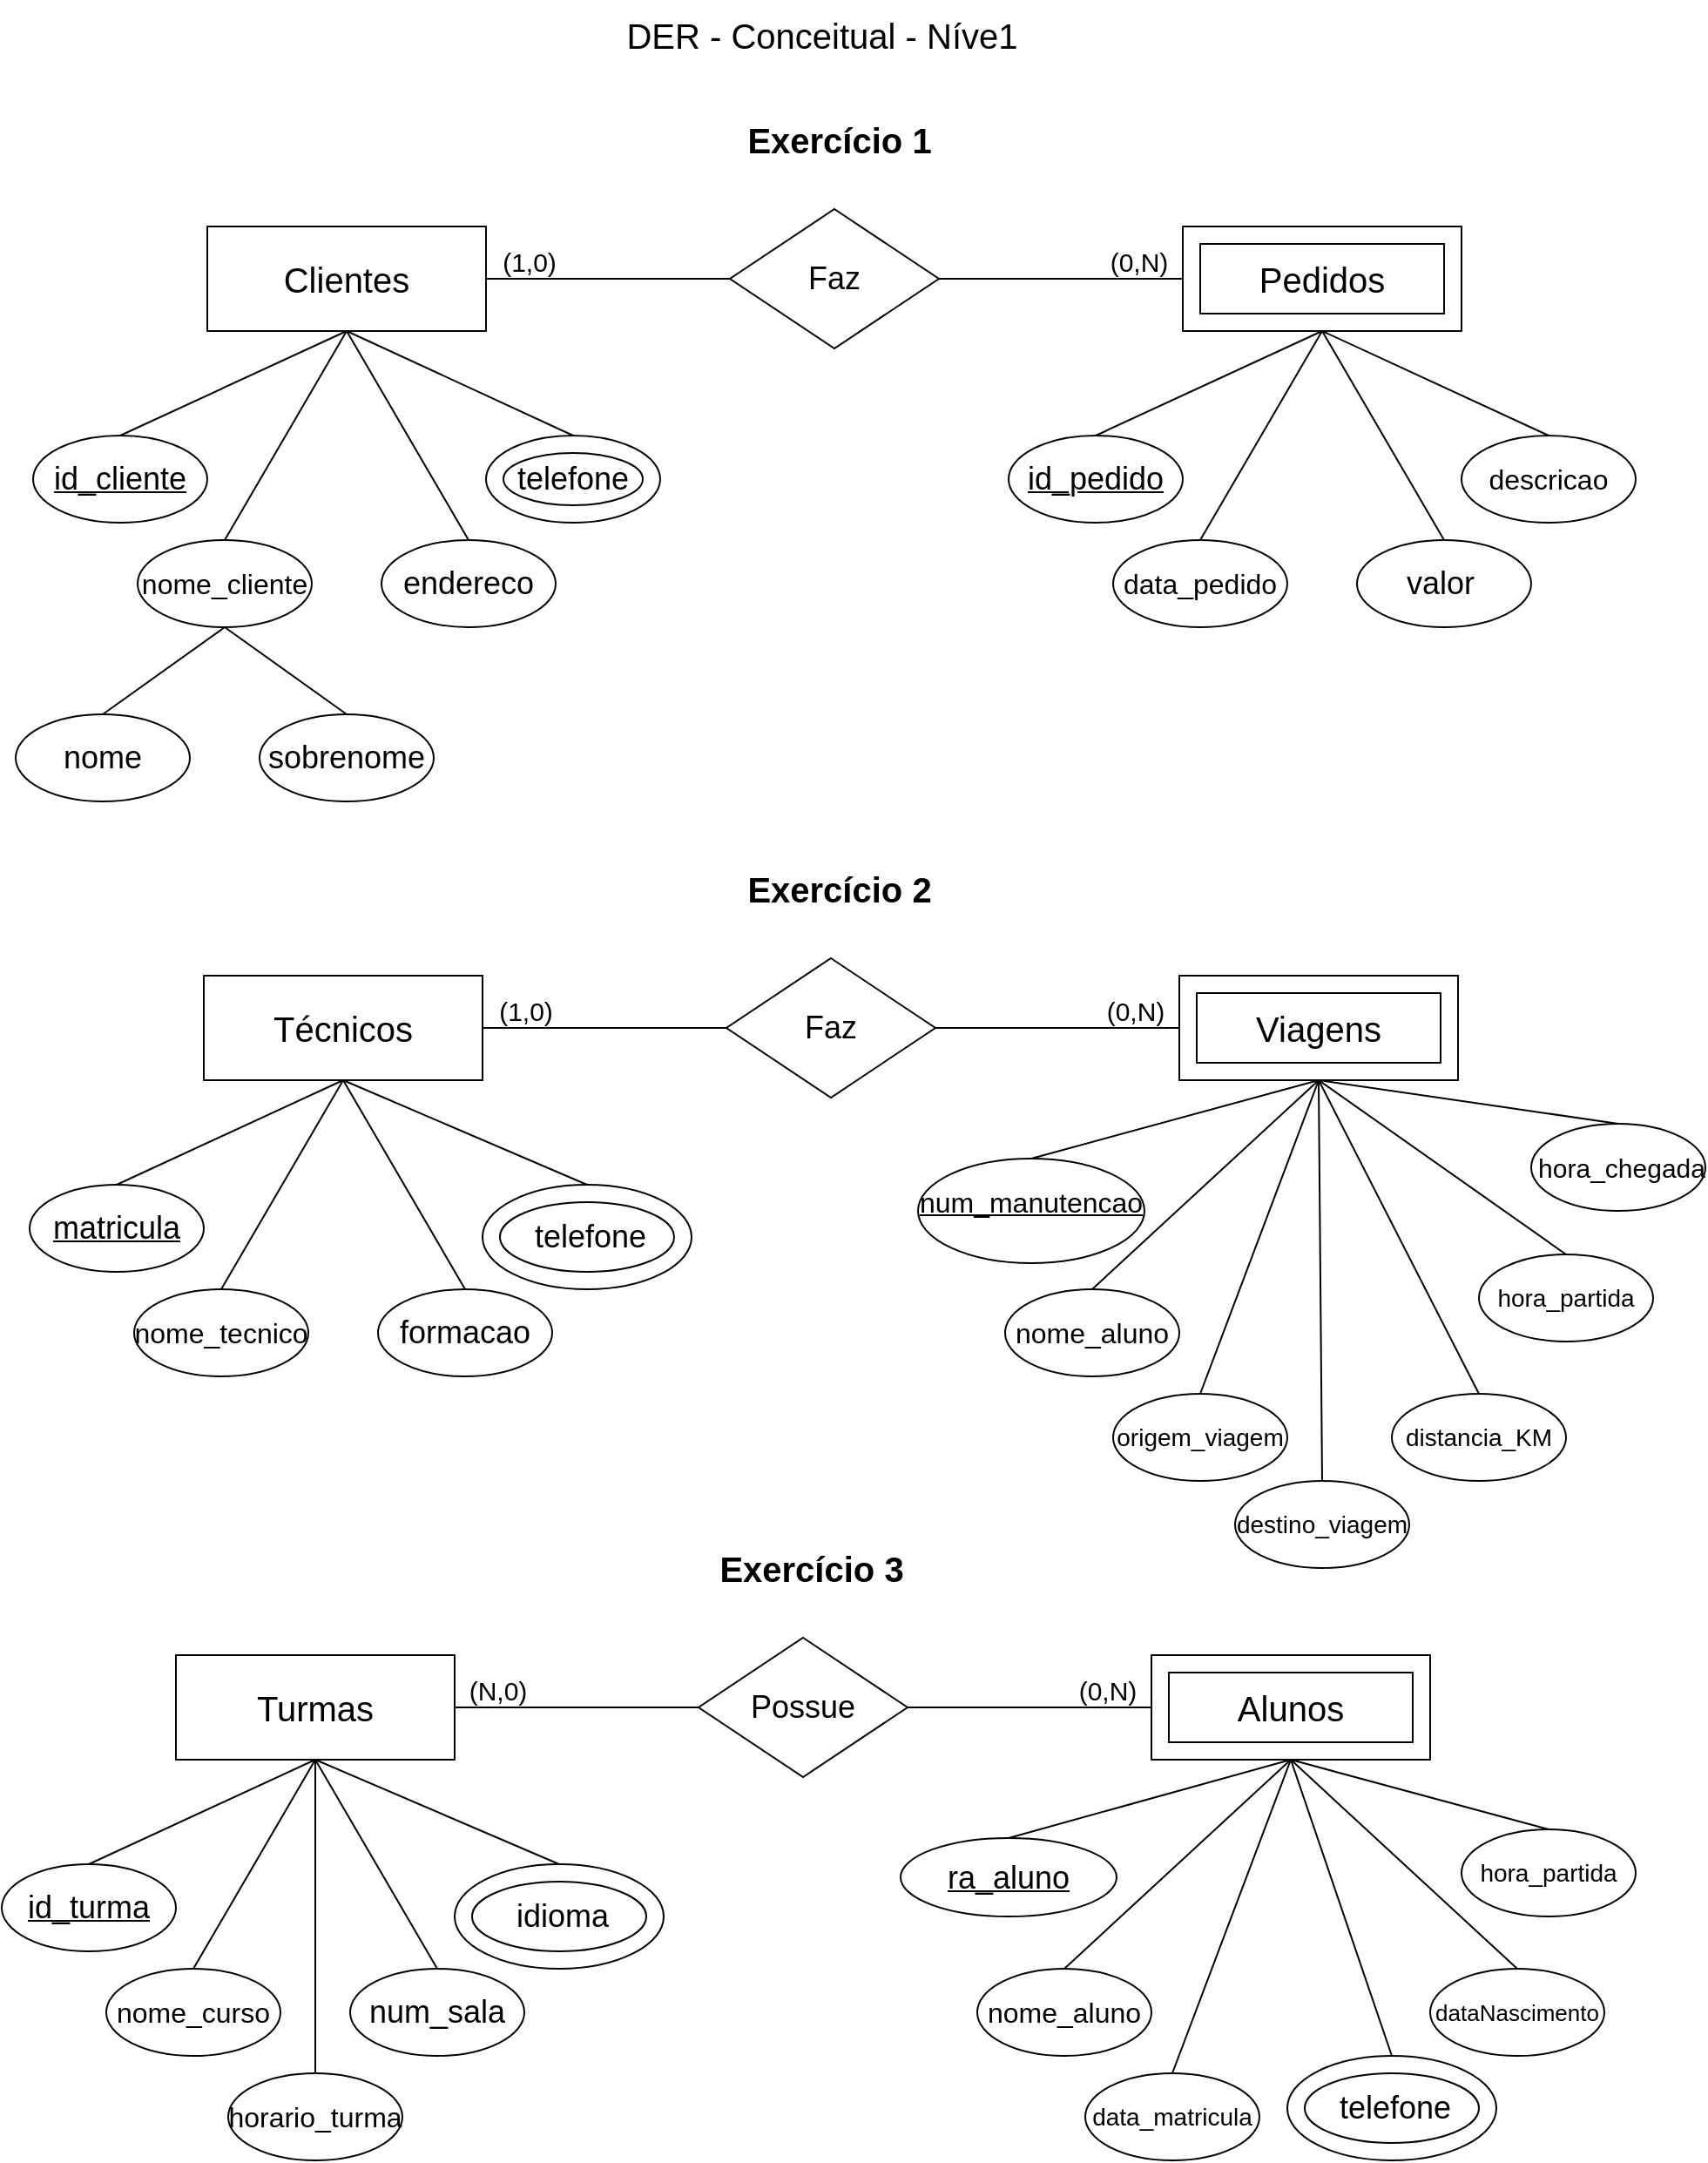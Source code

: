 <mxfile version="20.2.2" type="device"><diagram id="bJkHTPtkr-JkCZ5pc_Tn" name="Página-1"><mxGraphModel dx="3685" dy="1134" grid="1" gridSize="10" guides="1" tooltips="1" connect="1" arrows="1" fold="1" page="1" pageScale="1" pageWidth="827" pageHeight="1169" math="0" shadow="0"><root><mxCell id="0"/><mxCell id="1" parent="0"/><mxCell id="mFozkr12XjgkeFYu59Wm-9" style="edgeStyle=orthogonalEdgeStyle;rounded=0;orthogonalLoop=1;jettySize=auto;html=1;exitX=0;exitY=0.5;exitDx=0;exitDy=0;entryX=1;entryY=0.5;entryDx=0;entryDy=0;fontSize=18;endArrow=none;endFill=0;" parent="1" source="mFozkr12XjgkeFYu59Wm-1" target="mFozkr12XjgkeFYu59Wm-6" edge="1"><mxGeometry relative="1" as="geometry"/></mxCell><mxCell id="mFozkr12XjgkeFYu59Wm-39" style="edgeStyle=none;rounded=0;orthogonalLoop=1;jettySize=auto;html=1;exitX=0.5;exitY=1;exitDx=0;exitDy=0;entryX=0.5;entryY=0;entryDx=0;entryDy=0;fontSize=15;endArrow=none;endFill=0;" parent="1" source="mFozkr12XjgkeFYu59Wm-1" target="mFozkr12XjgkeFYu59Wm-27" edge="1"><mxGeometry relative="1" as="geometry"/></mxCell><mxCell id="mFozkr12XjgkeFYu59Wm-40" style="edgeStyle=none;rounded=0;orthogonalLoop=1;jettySize=auto;html=1;exitX=0.5;exitY=1;exitDx=0;exitDy=0;entryX=0.5;entryY=0;entryDx=0;entryDy=0;fontSize=15;endArrow=none;endFill=0;" parent="1" source="mFozkr12XjgkeFYu59Wm-1" target="mFozkr12XjgkeFYu59Wm-29" edge="1"><mxGeometry relative="1" as="geometry"/></mxCell><mxCell id="mFozkr12XjgkeFYu59Wm-41" style="edgeStyle=none;rounded=0;orthogonalLoop=1;jettySize=auto;html=1;exitX=0.5;exitY=1;exitDx=0;exitDy=0;entryX=0.5;entryY=0;entryDx=0;entryDy=0;fontSize=15;endArrow=none;endFill=0;" parent="1" source="mFozkr12XjgkeFYu59Wm-1" target="mFozkr12XjgkeFYu59Wm-30" edge="1"><mxGeometry relative="1" as="geometry"/></mxCell><mxCell id="mFozkr12XjgkeFYu59Wm-42" style="edgeStyle=none;rounded=0;orthogonalLoop=1;jettySize=auto;html=1;exitX=0.5;exitY=1;exitDx=0;exitDy=0;entryX=0.5;entryY=0;entryDx=0;entryDy=0;fontSize=15;endArrow=none;endFill=0;" parent="1" source="mFozkr12XjgkeFYu59Wm-1" target="mFozkr12XjgkeFYu59Wm-28" edge="1"><mxGeometry relative="1" as="geometry"/></mxCell><mxCell id="mFozkr12XjgkeFYu59Wm-1" value="" style="rounded=0;whiteSpace=wrap;html=1;" parent="1" vertex="1"><mxGeometry x="-828" y="150" width="160" height="60" as="geometry"/></mxCell><mxCell id="mFozkr12XjgkeFYu59Wm-8" style="edgeStyle=orthogonalEdgeStyle;rounded=0;orthogonalLoop=1;jettySize=auto;html=1;exitX=1;exitY=0.5;exitDx=0;exitDy=0;fontSize=18;entryX=0;entryY=0.5;entryDx=0;entryDy=0;endArrow=none;endFill=0;" parent="1" source="mFozkr12XjgkeFYu59Wm-2" target="mFozkr12XjgkeFYu59Wm-6" edge="1"><mxGeometry relative="1" as="geometry"><mxPoint x="-1118" y="180" as="targetPoint"/></mxGeometry></mxCell><mxCell id="mFozkr12XjgkeFYu59Wm-16" style="rounded=0;orthogonalLoop=1;jettySize=auto;html=1;exitX=0.5;exitY=1;exitDx=0;exitDy=0;entryX=0.5;entryY=0;entryDx=0;entryDy=0;fontSize=18;endArrow=none;endFill=0;" parent="1" source="mFozkr12XjgkeFYu59Wm-2" target="mFozkr12XjgkeFYu59Wm-13" edge="1"><mxGeometry relative="1" as="geometry"/></mxCell><mxCell id="mFozkr12XjgkeFYu59Wm-17" style="rounded=0;orthogonalLoop=1;jettySize=auto;html=1;exitX=0.5;exitY=1;exitDx=0;exitDy=0;entryX=0.5;entryY=0;entryDx=0;entryDy=0;fontSize=18;endArrow=none;endFill=0;" parent="1" source="mFozkr12XjgkeFYu59Wm-2" target="mFozkr12XjgkeFYu59Wm-12" edge="1"><mxGeometry relative="1" as="geometry"/></mxCell><mxCell id="mFozkr12XjgkeFYu59Wm-18" style="rounded=0;orthogonalLoop=1;jettySize=auto;html=1;exitX=0.5;exitY=1;exitDx=0;exitDy=0;entryX=0.5;entryY=0;entryDx=0;entryDy=0;fontSize=18;endArrow=none;endFill=0;" parent="1" source="mFozkr12XjgkeFYu59Wm-2" target="mFozkr12XjgkeFYu59Wm-14" edge="1"><mxGeometry relative="1" as="geometry"/></mxCell><mxCell id="mFozkr12XjgkeFYu59Wm-19" style="rounded=0;orthogonalLoop=1;jettySize=auto;html=1;exitX=0.5;exitY=1;exitDx=0;exitDy=0;entryX=0.5;entryY=0;entryDx=0;entryDy=0;fontSize=18;endArrow=none;endFill=0;" parent="1" source="mFozkr12XjgkeFYu59Wm-2" target="mFozkr12XjgkeFYu59Wm-15" edge="1"><mxGeometry relative="1" as="geometry"/></mxCell><mxCell id="mFozkr12XjgkeFYu59Wm-2" value="" style="rounded=0;whiteSpace=wrap;html=1;" parent="1" vertex="1"><mxGeometry x="-1388" y="150" width="160" height="60" as="geometry"/></mxCell><mxCell id="mFozkr12XjgkeFYu59Wm-3" value="DER - Conceitual - Níve1" style="text;html=1;strokeColor=none;fillColor=none;align=center;verticalAlign=middle;whiteSpace=wrap;rounded=0;fontSize=20;" parent="1" vertex="1"><mxGeometry x="-1160" y="20" width="250" height="40" as="geometry"/></mxCell><mxCell id="mFozkr12XjgkeFYu59Wm-4" value="Clientes" style="text;html=1;strokeColor=none;fillColor=none;align=center;verticalAlign=middle;whiteSpace=wrap;rounded=0;fontSize=20;" parent="1" vertex="1"><mxGeometry x="-1378" y="160" width="140" height="40" as="geometry"/></mxCell><mxCell id="mFozkr12XjgkeFYu59Wm-6" value="" style="rhombus;whiteSpace=wrap;html=1;fontSize=18;" parent="1" vertex="1"><mxGeometry x="-1088" y="140" width="120" height="80" as="geometry"/></mxCell><mxCell id="mFozkr12XjgkeFYu59Wm-7" value="Faz" style="text;html=1;strokeColor=none;fillColor=none;align=center;verticalAlign=middle;whiteSpace=wrap;rounded=0;fontSize=18;" parent="1" vertex="1"><mxGeometry x="-1058" y="165" width="60" height="30" as="geometry"/></mxCell><mxCell id="mFozkr12XjgkeFYu59Wm-10" value="" style="rounded=0;whiteSpace=wrap;html=1;fontSize=18;" parent="1" vertex="1"><mxGeometry x="-818" y="160" width="140" height="40" as="geometry"/></mxCell><mxCell id="mFozkr12XjgkeFYu59Wm-11" value="Pedidos" style="text;html=1;strokeColor=none;fillColor=none;align=center;verticalAlign=middle;whiteSpace=wrap;rounded=0;fontSize=20;" parent="1" vertex="1"><mxGeometry x="-808" y="170" width="120" height="20" as="geometry"/></mxCell><mxCell id="mFozkr12XjgkeFYu59Wm-12" value="" style="ellipse;whiteSpace=wrap;html=1;fontSize=18;" parent="1" vertex="1"><mxGeometry x="-1488" y="270" width="100" height="50" as="geometry"/></mxCell><mxCell id="mFozkr12XjgkeFYu59Wm-13" value="" style="ellipse;whiteSpace=wrap;html=1;fontSize=18;" parent="1" vertex="1"><mxGeometry x="-1228" y="270" width="100" height="50" as="geometry"/></mxCell><mxCell id="ARvFpzuTxrtTCK6tREE6-5" style="rounded=0;orthogonalLoop=1;jettySize=auto;html=1;exitX=0.5;exitY=1;exitDx=0;exitDy=0;entryX=0.5;entryY=0;entryDx=0;entryDy=0;endArrow=none;endFill=0;" parent="1" source="mFozkr12XjgkeFYu59Wm-14" target="ARvFpzuTxrtTCK6tREE6-1" edge="1"><mxGeometry relative="1" as="geometry"><mxPoint x="-1378" y="460" as="targetPoint"/></mxGeometry></mxCell><mxCell id="ARvFpzuTxrtTCK6tREE6-6" style="edgeStyle=none;rounded=0;orthogonalLoop=1;jettySize=auto;html=1;exitX=0.5;exitY=1;exitDx=0;exitDy=0;entryX=0.5;entryY=0;entryDx=0;entryDy=0;endArrow=none;endFill=0;" parent="1" source="mFozkr12XjgkeFYu59Wm-14" target="ARvFpzuTxrtTCK6tREE6-3" edge="1"><mxGeometry relative="1" as="geometry"/></mxCell><mxCell id="mFozkr12XjgkeFYu59Wm-14" value="" style="ellipse;whiteSpace=wrap;html=1;fontSize=18;" parent="1" vertex="1"><mxGeometry x="-1428" y="330" width="100" height="50" as="geometry"/></mxCell><mxCell id="mFozkr12XjgkeFYu59Wm-15" value="" style="ellipse;whiteSpace=wrap;html=1;fontSize=18;" parent="1" vertex="1"><mxGeometry x="-1288" y="330" width="100" height="50" as="geometry"/></mxCell><mxCell id="mFozkr12XjgkeFYu59Wm-20" value="id_cliente" style="text;html=1;strokeColor=none;fillColor=none;align=center;verticalAlign=middle;whiteSpace=wrap;rounded=0;fontSize=18;fontStyle=4" parent="1" vertex="1"><mxGeometry x="-1478" y="280" width="80" height="30" as="geometry"/></mxCell><mxCell id="mFozkr12XjgkeFYu59Wm-21" value="nome_cliente" style="text;html=1;strokeColor=none;fillColor=none;align=center;verticalAlign=middle;whiteSpace=wrap;rounded=0;fontSize=16;" parent="1" vertex="1"><mxGeometry x="-1418" y="340" width="80" height="30" as="geometry"/></mxCell><mxCell id="mFozkr12XjgkeFYu59Wm-22" value="endereco" style="text;html=1;strokeColor=none;fillColor=none;align=center;verticalAlign=middle;whiteSpace=wrap;rounded=0;fontSize=18;" parent="1" vertex="1"><mxGeometry x="-1278" y="340" width="80" height="30" as="geometry"/></mxCell><mxCell id="mFozkr12XjgkeFYu59Wm-25" value="" style="ellipse;whiteSpace=wrap;html=1;fontSize=18;" parent="1" vertex="1"><mxGeometry x="-1218" y="280" width="80" height="30" as="geometry"/></mxCell><mxCell id="mFozkr12XjgkeFYu59Wm-26" value="telefone" style="text;html=1;strokeColor=none;fillColor=none;align=center;verticalAlign=middle;whiteSpace=wrap;rounded=0;fontSize=18;" parent="1" vertex="1"><mxGeometry x="-1218" y="280" width="80" height="30" as="geometry"/></mxCell><mxCell id="mFozkr12XjgkeFYu59Wm-27" value="" style="ellipse;whiteSpace=wrap;html=1;fontSize=18;" parent="1" vertex="1"><mxGeometry x="-928" y="270" width="100" height="50" as="geometry"/></mxCell><mxCell id="mFozkr12XjgkeFYu59Wm-28" value="" style="ellipse;whiteSpace=wrap;html=1;fontSize=18;" parent="1" vertex="1"><mxGeometry x="-668" y="270" width="100" height="50" as="geometry"/></mxCell><mxCell id="mFozkr12XjgkeFYu59Wm-29" value="" style="ellipse;whiteSpace=wrap;html=1;fontSize=18;" parent="1" vertex="1"><mxGeometry x="-868" y="330" width="100" height="50" as="geometry"/></mxCell><mxCell id="mFozkr12XjgkeFYu59Wm-30" value="" style="ellipse;whiteSpace=wrap;html=1;fontSize=18;" parent="1" vertex="1"><mxGeometry x="-728" y="330" width="100" height="50" as="geometry"/></mxCell><mxCell id="mFozkr12XjgkeFYu59Wm-31" value="id_pedido" style="text;html=1;strokeColor=none;fillColor=none;align=center;verticalAlign=middle;whiteSpace=wrap;rounded=0;fontSize=18;fontStyle=4" parent="1" vertex="1"><mxGeometry x="-918" y="280" width="80" height="30" as="geometry"/></mxCell><mxCell id="mFozkr12XjgkeFYu59Wm-32" value="data_pedido" style="text;html=1;strokeColor=none;fillColor=none;align=center;verticalAlign=middle;whiteSpace=wrap;rounded=0;fontSize=16;" parent="1" vertex="1"><mxGeometry x="-858" y="340" width="80" height="30" as="geometry"/></mxCell><mxCell id="mFozkr12XjgkeFYu59Wm-33" value="valor" style="text;html=1;strokeColor=none;fillColor=none;align=center;verticalAlign=middle;whiteSpace=wrap;rounded=0;fontSize=18;" parent="1" vertex="1"><mxGeometry x="-720" y="340" width="80" height="30" as="geometry"/></mxCell><mxCell id="mFozkr12XjgkeFYu59Wm-36" value="descricao" style="text;html=1;strokeColor=none;fillColor=none;align=center;verticalAlign=middle;whiteSpace=wrap;rounded=0;fontSize=16;" parent="1" vertex="1"><mxGeometry x="-658" y="280" width="80" height="30" as="geometry"/></mxCell><mxCell id="mFozkr12XjgkeFYu59Wm-37" value="(1,0)" style="text;html=1;strokeColor=none;fillColor=none;align=center;verticalAlign=middle;whiteSpace=wrap;rounded=0;dashed=1;fontSize=15;" parent="1" vertex="1"><mxGeometry x="-1228" y="160" width="50" height="20" as="geometry"/></mxCell><mxCell id="mFozkr12XjgkeFYu59Wm-38" value="(0,N)" style="text;html=1;strokeColor=none;fillColor=none;align=center;verticalAlign=middle;whiteSpace=wrap;rounded=0;dashed=1;fontSize=15;" parent="1" vertex="1"><mxGeometry x="-878" y="160" width="50" height="20" as="geometry"/></mxCell><mxCell id="ARvFpzuTxrtTCK6tREE6-1" value="" style="ellipse;whiteSpace=wrap;html=1;fontSize=18;" parent="1" vertex="1"><mxGeometry x="-1498" y="430" width="100" height="50" as="geometry"/></mxCell><mxCell id="ARvFpzuTxrtTCK6tREE6-2" value="nome" style="text;html=1;strokeColor=none;fillColor=none;align=center;verticalAlign=middle;whiteSpace=wrap;rounded=0;fontSize=18;" parent="1" vertex="1"><mxGeometry x="-1488" y="440" width="80" height="30" as="geometry"/></mxCell><mxCell id="ARvFpzuTxrtTCK6tREE6-3" value="" style="ellipse;whiteSpace=wrap;html=1;fontSize=18;" parent="1" vertex="1"><mxGeometry x="-1358" y="430" width="100" height="50" as="geometry"/></mxCell><mxCell id="ARvFpzuTxrtTCK6tREE6-4" value="sobrenome" style="text;html=1;strokeColor=none;fillColor=none;align=center;verticalAlign=middle;whiteSpace=wrap;rounded=0;fontSize=18;" parent="1" vertex="1"><mxGeometry x="-1348" y="440" width="80" height="30" as="geometry"/></mxCell><mxCell id="OnldKNLcjh1rC8U2I5pL-1" style="edgeStyle=orthogonalEdgeStyle;rounded=0;orthogonalLoop=1;jettySize=auto;html=1;exitX=0;exitY=0.5;exitDx=0;exitDy=0;entryX=1;entryY=0.5;entryDx=0;entryDy=0;fontSize=18;endArrow=none;endFill=0;" edge="1" parent="1" source="OnldKNLcjh1rC8U2I5pL-6" target="OnldKNLcjh1rC8U2I5pL-14"><mxGeometry relative="1" as="geometry"/></mxCell><mxCell id="OnldKNLcjh1rC8U2I5pL-2" style="edgeStyle=none;rounded=0;orthogonalLoop=1;jettySize=auto;html=1;exitX=0.5;exitY=1;exitDx=0;exitDy=0;entryX=0.5;entryY=0;entryDx=0;entryDy=0;fontSize=15;endArrow=none;endFill=0;" edge="1" parent="1" source="OnldKNLcjh1rC8U2I5pL-6" target="OnldKNLcjh1rC8U2I5pL-29"><mxGeometry relative="1" as="geometry"/></mxCell><mxCell id="OnldKNLcjh1rC8U2I5pL-3" style="edgeStyle=none;rounded=0;orthogonalLoop=1;jettySize=auto;html=1;exitX=0.5;exitY=1;exitDx=0;exitDy=0;entryX=0.5;entryY=0;entryDx=0;entryDy=0;fontSize=15;endArrow=none;endFill=0;" edge="1" parent="1" source="OnldKNLcjh1rC8U2I5pL-6" target="OnldKNLcjh1rC8U2I5pL-31"><mxGeometry relative="1" as="geometry"/></mxCell><mxCell id="OnldKNLcjh1rC8U2I5pL-4" style="edgeStyle=none;rounded=0;orthogonalLoop=1;jettySize=auto;html=1;exitX=0.5;exitY=1;exitDx=0;exitDy=0;entryX=0.5;entryY=0;entryDx=0;entryDy=0;fontSize=15;endArrow=none;endFill=0;" edge="1" parent="1" source="OnldKNLcjh1rC8U2I5pL-6" target="OnldKNLcjh1rC8U2I5pL-32"><mxGeometry relative="1" as="geometry"/></mxCell><mxCell id="OnldKNLcjh1rC8U2I5pL-5" style="edgeStyle=none;rounded=0;orthogonalLoop=1;jettySize=auto;html=1;exitX=0.5;exitY=1;exitDx=0;exitDy=0;entryX=0.5;entryY=0;entryDx=0;entryDy=0;fontSize=15;endArrow=none;endFill=0;" edge="1" parent="1" source="OnldKNLcjh1rC8U2I5pL-6" target="OnldKNLcjh1rC8U2I5pL-30"><mxGeometry relative="1" as="geometry"/></mxCell><mxCell id="OnldKNLcjh1rC8U2I5pL-55" style="rounded=0;orthogonalLoop=1;jettySize=auto;html=1;exitX=0.5;exitY=1;exitDx=0;exitDy=0;entryX=0.5;entryY=0;entryDx=0;entryDy=0;fontSize=15;endArrow=none;endFill=0;" edge="1" parent="1" source="OnldKNLcjh1rC8U2I5pL-6" target="OnldKNLcjh1rC8U2I5pL-49"><mxGeometry relative="1" as="geometry"/></mxCell><mxCell id="OnldKNLcjh1rC8U2I5pL-56" style="edgeStyle=none;rounded=0;orthogonalLoop=1;jettySize=auto;html=1;exitX=0.5;exitY=1;exitDx=0;exitDy=0;entryX=0.5;entryY=0;entryDx=0;entryDy=0;fontSize=15;endArrow=none;endFill=0;" edge="1" parent="1" source="OnldKNLcjh1rC8U2I5pL-6" target="OnldKNLcjh1rC8U2I5pL-53"><mxGeometry relative="1" as="geometry"/></mxCell><mxCell id="OnldKNLcjh1rC8U2I5pL-57" style="edgeStyle=none;rounded=0;orthogonalLoop=1;jettySize=auto;html=1;exitX=0.5;exitY=1;exitDx=0;exitDy=0;entryX=0.5;entryY=0;entryDx=0;entryDy=0;fontSize=15;endArrow=none;endFill=0;" edge="1" parent="1" source="OnldKNLcjh1rC8U2I5pL-6" target="OnldKNLcjh1rC8U2I5pL-51"><mxGeometry relative="1" as="geometry"/></mxCell><mxCell id="OnldKNLcjh1rC8U2I5pL-6" value="" style="rounded=0;whiteSpace=wrap;html=1;" vertex="1" parent="1"><mxGeometry x="-830" y="580" width="160" height="60" as="geometry"/></mxCell><mxCell id="OnldKNLcjh1rC8U2I5pL-7" style="edgeStyle=orthogonalEdgeStyle;rounded=0;orthogonalLoop=1;jettySize=auto;html=1;exitX=1;exitY=0.5;exitDx=0;exitDy=0;fontSize=18;entryX=0;entryY=0.5;entryDx=0;entryDy=0;endArrow=none;endFill=0;" edge="1" parent="1" source="OnldKNLcjh1rC8U2I5pL-12" target="OnldKNLcjh1rC8U2I5pL-14"><mxGeometry relative="1" as="geometry"><mxPoint x="-1120" y="610" as="targetPoint"/></mxGeometry></mxCell><mxCell id="OnldKNLcjh1rC8U2I5pL-8" style="rounded=0;orthogonalLoop=1;jettySize=auto;html=1;exitX=0.5;exitY=1;exitDx=0;exitDy=0;entryX=0.5;entryY=0;entryDx=0;entryDy=0;fontSize=18;endArrow=none;endFill=0;" edge="1" parent="1" source="OnldKNLcjh1rC8U2I5pL-12" target="OnldKNLcjh1rC8U2I5pL-19"><mxGeometry relative="1" as="geometry"/></mxCell><mxCell id="OnldKNLcjh1rC8U2I5pL-9" style="rounded=0;orthogonalLoop=1;jettySize=auto;html=1;exitX=0.5;exitY=1;exitDx=0;exitDy=0;entryX=0.5;entryY=0;entryDx=0;entryDy=0;fontSize=18;endArrow=none;endFill=0;" edge="1" parent="1" source="OnldKNLcjh1rC8U2I5pL-12" target="OnldKNLcjh1rC8U2I5pL-18"><mxGeometry relative="1" as="geometry"/></mxCell><mxCell id="OnldKNLcjh1rC8U2I5pL-10" style="rounded=0;orthogonalLoop=1;jettySize=auto;html=1;exitX=0.5;exitY=1;exitDx=0;exitDy=0;entryX=0.5;entryY=0;entryDx=0;entryDy=0;fontSize=18;endArrow=none;endFill=0;" edge="1" parent="1" source="OnldKNLcjh1rC8U2I5pL-12" target="OnldKNLcjh1rC8U2I5pL-22"><mxGeometry relative="1" as="geometry"/></mxCell><mxCell id="OnldKNLcjh1rC8U2I5pL-11" style="rounded=0;orthogonalLoop=1;jettySize=auto;html=1;exitX=0.5;exitY=1;exitDx=0;exitDy=0;entryX=0.5;entryY=0;entryDx=0;entryDy=0;fontSize=18;endArrow=none;endFill=0;" edge="1" parent="1" source="OnldKNLcjh1rC8U2I5pL-12" target="OnldKNLcjh1rC8U2I5pL-23"><mxGeometry relative="1" as="geometry"/></mxCell><mxCell id="OnldKNLcjh1rC8U2I5pL-12" value="" style="rounded=0;whiteSpace=wrap;html=1;" vertex="1" parent="1"><mxGeometry x="-1390" y="580" width="160" height="60" as="geometry"/></mxCell><mxCell id="OnldKNLcjh1rC8U2I5pL-13" value="Técnicos" style="text;html=1;strokeColor=none;fillColor=none;align=center;verticalAlign=middle;whiteSpace=wrap;rounded=0;fontSize=20;" vertex="1" parent="1"><mxGeometry x="-1380" y="590" width="140" height="40" as="geometry"/></mxCell><mxCell id="OnldKNLcjh1rC8U2I5pL-14" value="" style="rhombus;whiteSpace=wrap;html=1;fontSize=18;" vertex="1" parent="1"><mxGeometry x="-1090" y="570" width="120" height="80" as="geometry"/></mxCell><mxCell id="OnldKNLcjh1rC8U2I5pL-15" value="Faz" style="text;html=1;strokeColor=none;fillColor=none;align=center;verticalAlign=middle;whiteSpace=wrap;rounded=0;fontSize=18;" vertex="1" parent="1"><mxGeometry x="-1060" y="595" width="60" height="30" as="geometry"/></mxCell><mxCell id="OnldKNLcjh1rC8U2I5pL-16" value="" style="rounded=0;whiteSpace=wrap;html=1;fontSize=18;" vertex="1" parent="1"><mxGeometry x="-820" y="590" width="140" height="40" as="geometry"/></mxCell><mxCell id="OnldKNLcjh1rC8U2I5pL-17" value="Viagens" style="text;html=1;strokeColor=none;fillColor=none;align=center;verticalAlign=middle;whiteSpace=wrap;rounded=0;fontSize=20;" vertex="1" parent="1"><mxGeometry x="-810" y="600" width="120" height="20" as="geometry"/></mxCell><mxCell id="OnldKNLcjh1rC8U2I5pL-18" value="" style="ellipse;whiteSpace=wrap;html=1;fontSize=18;" vertex="1" parent="1"><mxGeometry x="-1490" y="700" width="100" height="50" as="geometry"/></mxCell><mxCell id="OnldKNLcjh1rC8U2I5pL-19" value="" style="ellipse;whiteSpace=wrap;html=1;fontSize=18;" vertex="1" parent="1"><mxGeometry x="-1230" y="700" width="120" height="60" as="geometry"/></mxCell><mxCell id="OnldKNLcjh1rC8U2I5pL-22" value="" style="ellipse;whiteSpace=wrap;html=1;fontSize=18;" vertex="1" parent="1"><mxGeometry x="-1430" y="760" width="100" height="50" as="geometry"/></mxCell><mxCell id="OnldKNLcjh1rC8U2I5pL-23" value="" style="ellipse;whiteSpace=wrap;html=1;fontSize=18;" vertex="1" parent="1"><mxGeometry x="-1290" y="760" width="100" height="50" as="geometry"/></mxCell><mxCell id="OnldKNLcjh1rC8U2I5pL-24" value="matricula" style="text;html=1;strokeColor=none;fillColor=none;align=center;verticalAlign=middle;whiteSpace=wrap;rounded=0;fontSize=18;fontStyle=4" vertex="1" parent="1"><mxGeometry x="-1480" y="710" width="80" height="30" as="geometry"/></mxCell><mxCell id="OnldKNLcjh1rC8U2I5pL-25" value="nome_tecnico" style="text;html=1;strokeColor=none;fillColor=none;align=center;verticalAlign=middle;whiteSpace=wrap;rounded=0;fontSize=16;" vertex="1" parent="1"><mxGeometry x="-1420" y="770" width="80" height="30" as="geometry"/></mxCell><mxCell id="OnldKNLcjh1rC8U2I5pL-26" value="formacao" style="text;html=1;strokeColor=none;fillColor=none;align=center;verticalAlign=middle;whiteSpace=wrap;rounded=0;fontSize=18;" vertex="1" parent="1"><mxGeometry x="-1280" y="770" width="80" height="30" as="geometry"/></mxCell><mxCell id="OnldKNLcjh1rC8U2I5pL-27" value="" style="ellipse;whiteSpace=wrap;html=1;fontSize=18;" vertex="1" parent="1"><mxGeometry x="-1220" y="710" width="100" height="40" as="geometry"/></mxCell><mxCell id="OnldKNLcjh1rC8U2I5pL-28" value="&lt;font style=&quot;font-size: 18px;&quot;&gt;telefone&lt;/font&gt;" style="text;html=1;strokeColor=none;fillColor=none;align=center;verticalAlign=middle;whiteSpace=wrap;rounded=0;fontSize=18;" vertex="1" parent="1"><mxGeometry x="-1208" y="715" width="80" height="30" as="geometry"/></mxCell><mxCell id="OnldKNLcjh1rC8U2I5pL-29" value="" style="ellipse;whiteSpace=wrap;html=1;fontSize=18;" vertex="1" parent="1"><mxGeometry x="-980" y="685" width="130" height="60" as="geometry"/></mxCell><mxCell id="OnldKNLcjh1rC8U2I5pL-30" value="" style="ellipse;whiteSpace=wrap;html=1;fontSize=18;" vertex="1" parent="1"><mxGeometry x="-628" y="665" width="100" height="50" as="geometry"/></mxCell><mxCell id="OnldKNLcjh1rC8U2I5pL-31" value="" style="ellipse;whiteSpace=wrap;html=1;fontSize=18;" vertex="1" parent="1"><mxGeometry x="-930" y="760" width="100" height="50" as="geometry"/></mxCell><mxCell id="OnldKNLcjh1rC8U2I5pL-32" value="" style="ellipse;whiteSpace=wrap;html=1;fontSize=18;" vertex="1" parent="1"><mxGeometry x="-868" y="820" width="100" height="50" as="geometry"/></mxCell><mxCell id="OnldKNLcjh1rC8U2I5pL-33" value="num_manutencao" style="text;html=1;strokeColor=none;fillColor=none;align=center;verticalAlign=middle;whiteSpace=wrap;rounded=0;fontSize=16;fontStyle=4" vertex="1" parent="1"><mxGeometry x="-955" y="695" width="80" height="30" as="geometry"/></mxCell><mxCell id="OnldKNLcjh1rC8U2I5pL-34" value="nome_aluno" style="text;html=1;strokeColor=none;fillColor=none;align=center;verticalAlign=middle;whiteSpace=wrap;rounded=0;fontSize=16;" vertex="1" parent="1"><mxGeometry x="-920" y="770" width="80" height="30" as="geometry"/></mxCell><mxCell id="OnldKNLcjh1rC8U2I5pL-35" value="&lt;span style=&quot;font-size: 14px;&quot;&gt;origem_viagem&lt;/span&gt;" style="text;html=1;strokeColor=none;fillColor=none;align=center;verticalAlign=middle;whiteSpace=wrap;rounded=0;fontSize=14;" vertex="1" parent="1"><mxGeometry x="-858" y="830" width="80" height="30" as="geometry"/></mxCell><mxCell id="OnldKNLcjh1rC8U2I5pL-36" value="hora_chegada" style="text;html=1;strokeColor=none;fillColor=none;align=center;verticalAlign=middle;whiteSpace=wrap;rounded=0;fontSize=15;" vertex="1" parent="1"><mxGeometry x="-616" y="675" width="80" height="30" as="geometry"/></mxCell><mxCell id="OnldKNLcjh1rC8U2I5pL-37" value="(1,0)" style="text;html=1;strokeColor=none;fillColor=none;align=center;verticalAlign=middle;whiteSpace=wrap;rounded=0;dashed=1;fontSize=15;" vertex="1" parent="1"><mxGeometry x="-1230" y="590" width="50" height="20" as="geometry"/></mxCell><mxCell id="OnldKNLcjh1rC8U2I5pL-38" value="(0,N)" style="text;html=1;strokeColor=none;fillColor=none;align=center;verticalAlign=middle;whiteSpace=wrap;rounded=0;dashed=1;fontSize=15;" vertex="1" parent="1"><mxGeometry x="-880" y="590" width="50" height="20" as="geometry"/></mxCell><mxCell id="OnldKNLcjh1rC8U2I5pL-43" value="&lt;b&gt;Exercício 1&lt;/b&gt;" style="text;html=1;strokeColor=none;fillColor=none;align=center;verticalAlign=middle;whiteSpace=wrap;rounded=0;fontSize=20;" vertex="1" parent="1"><mxGeometry x="-1150" y="80" width="250" height="40" as="geometry"/></mxCell><mxCell id="OnldKNLcjh1rC8U2I5pL-44" value="&lt;b&gt;Exercício 2&lt;br&gt;&lt;/b&gt;" style="text;html=1;strokeColor=none;fillColor=none;align=center;verticalAlign=middle;whiteSpace=wrap;rounded=0;fontSize=20;" vertex="1" parent="1"><mxGeometry x="-1150" y="510" width="250" height="40" as="geometry"/></mxCell><mxCell id="OnldKNLcjh1rC8U2I5pL-49" value="" style="ellipse;whiteSpace=wrap;html=1;fontSize=18;" vertex="1" parent="1"><mxGeometry x="-798" y="870" width="100" height="50" as="geometry"/></mxCell><mxCell id="OnldKNLcjh1rC8U2I5pL-50" value="&lt;span style=&quot;font-size: 14px;&quot;&gt;destino_viagem&lt;/span&gt;" style="text;html=1;strokeColor=none;fillColor=none;align=center;verticalAlign=middle;whiteSpace=wrap;rounded=0;fontSize=14;" vertex="1" parent="1"><mxGeometry x="-788" y="880" width="80" height="30" as="geometry"/></mxCell><mxCell id="OnldKNLcjh1rC8U2I5pL-51" value="" style="ellipse;whiteSpace=wrap;html=1;fontSize=18;" vertex="1" parent="1"><mxGeometry x="-658" y="740" width="100" height="50" as="geometry"/></mxCell><mxCell id="OnldKNLcjh1rC8U2I5pL-52" value="&lt;span style=&quot;font-size: 14px;&quot;&gt;hora_partida&lt;/span&gt;" style="text;html=1;strokeColor=none;fillColor=none;align=center;verticalAlign=middle;whiteSpace=wrap;rounded=0;fontSize=14;" vertex="1" parent="1"><mxGeometry x="-648" y="750" width="80" height="30" as="geometry"/></mxCell><mxCell id="OnldKNLcjh1rC8U2I5pL-53" value="" style="ellipse;whiteSpace=wrap;html=1;fontSize=18;" vertex="1" parent="1"><mxGeometry x="-708" y="820" width="100" height="50" as="geometry"/></mxCell><mxCell id="OnldKNLcjh1rC8U2I5pL-54" value="&lt;span style=&quot;font-size: 14px;&quot;&gt;distancia_KM&lt;/span&gt;" style="text;html=1;strokeColor=none;fillColor=none;align=center;verticalAlign=middle;whiteSpace=wrap;rounded=0;fontSize=14;" vertex="1" parent="1"><mxGeometry x="-698" y="830" width="80" height="30" as="geometry"/></mxCell><mxCell id="OnldKNLcjh1rC8U2I5pL-64" style="edgeStyle=orthogonalEdgeStyle;rounded=0;orthogonalLoop=1;jettySize=auto;html=1;exitX=0;exitY=0.5;exitDx=0;exitDy=0;entryX=1;entryY=0.5;entryDx=0;entryDy=0;fontSize=18;endArrow=none;endFill=0;" edge="1" parent="1" source="OnldKNLcjh1rC8U2I5pL-72" target="OnldKNLcjh1rC8U2I5pL-80"><mxGeometry relative="1" as="geometry"/></mxCell><mxCell id="OnldKNLcjh1rC8U2I5pL-65" style="edgeStyle=none;rounded=0;orthogonalLoop=1;jettySize=auto;html=1;exitX=0.5;exitY=1;exitDx=0;exitDy=0;entryX=0.5;entryY=0;entryDx=0;entryDy=0;fontSize=15;endArrow=none;endFill=0;" edge="1" parent="1" source="OnldKNLcjh1rC8U2I5pL-72" target="OnldKNLcjh1rC8U2I5pL-93"><mxGeometry relative="1" as="geometry"/></mxCell><mxCell id="OnldKNLcjh1rC8U2I5pL-66" style="edgeStyle=none;rounded=0;orthogonalLoop=1;jettySize=auto;html=1;exitX=0.5;exitY=1;exitDx=0;exitDy=0;entryX=0.5;entryY=0;entryDx=0;entryDy=0;fontSize=15;endArrow=none;endFill=0;" edge="1" parent="1" source="OnldKNLcjh1rC8U2I5pL-72" target="OnldKNLcjh1rC8U2I5pL-95"><mxGeometry relative="1" as="geometry"/></mxCell><mxCell id="OnldKNLcjh1rC8U2I5pL-67" style="edgeStyle=none;rounded=0;orthogonalLoop=1;jettySize=auto;html=1;exitX=0.5;exitY=1;exitDx=0;exitDy=0;entryX=0.5;entryY=0;entryDx=0;entryDy=0;fontSize=15;endArrow=none;endFill=0;" edge="1" parent="1" source="OnldKNLcjh1rC8U2I5pL-72" target="OnldKNLcjh1rC8U2I5pL-96"><mxGeometry relative="1" as="geometry"/></mxCell><mxCell id="OnldKNLcjh1rC8U2I5pL-70" style="edgeStyle=none;rounded=0;orthogonalLoop=1;jettySize=auto;html=1;exitX=0.5;exitY=1;exitDx=0;exitDy=0;entryX=0.5;entryY=0;entryDx=0;entryDy=0;fontSize=15;endArrow=none;endFill=0;" edge="1" parent="1" source="OnldKNLcjh1rC8U2I5pL-72" target="OnldKNLcjh1rC8U2I5pL-108"><mxGeometry relative="1" as="geometry"/></mxCell><mxCell id="OnldKNLcjh1rC8U2I5pL-71" style="edgeStyle=none;rounded=0;orthogonalLoop=1;jettySize=auto;html=1;exitX=0.5;exitY=1;exitDx=0;exitDy=0;entryX=0.5;entryY=0;entryDx=0;entryDy=0;fontSize=15;endArrow=none;endFill=0;" edge="1" parent="1" source="OnldKNLcjh1rC8U2I5pL-72" target="OnldKNLcjh1rC8U2I5pL-106"><mxGeometry relative="1" as="geometry"/></mxCell><mxCell id="OnldKNLcjh1rC8U2I5pL-117" style="edgeStyle=none;rounded=0;orthogonalLoop=1;jettySize=auto;html=1;exitX=0.5;exitY=1;exitDx=0;exitDy=0;entryX=0.5;entryY=0;entryDx=0;entryDy=0;fontSize=13;endArrow=none;endFill=0;" edge="1" parent="1" source="OnldKNLcjh1rC8U2I5pL-72" target="OnldKNLcjh1rC8U2I5pL-114"><mxGeometry relative="1" as="geometry"/></mxCell><mxCell id="OnldKNLcjh1rC8U2I5pL-72" value="" style="rounded=0;whiteSpace=wrap;html=1;" vertex="1" parent="1"><mxGeometry x="-846" y="970" width="160" height="60" as="geometry"/></mxCell><mxCell id="OnldKNLcjh1rC8U2I5pL-73" style="edgeStyle=orthogonalEdgeStyle;rounded=0;orthogonalLoop=1;jettySize=auto;html=1;exitX=1;exitY=0.5;exitDx=0;exitDy=0;fontSize=18;entryX=0;entryY=0.5;entryDx=0;entryDy=0;endArrow=none;endFill=0;" edge="1" parent="1" source="OnldKNLcjh1rC8U2I5pL-78" target="OnldKNLcjh1rC8U2I5pL-80"><mxGeometry relative="1" as="geometry"><mxPoint x="-1136" y="1000" as="targetPoint"/></mxGeometry></mxCell><mxCell id="OnldKNLcjh1rC8U2I5pL-74" style="rounded=0;orthogonalLoop=1;jettySize=auto;html=1;exitX=0.5;exitY=1;exitDx=0;exitDy=0;entryX=0.5;entryY=0;entryDx=0;entryDy=0;fontSize=18;endArrow=none;endFill=0;" edge="1" parent="1" source="OnldKNLcjh1rC8U2I5pL-78" target="OnldKNLcjh1rC8U2I5pL-85"><mxGeometry relative="1" as="geometry"/></mxCell><mxCell id="OnldKNLcjh1rC8U2I5pL-75" style="rounded=0;orthogonalLoop=1;jettySize=auto;html=1;exitX=0.5;exitY=1;exitDx=0;exitDy=0;entryX=0.5;entryY=0;entryDx=0;entryDy=0;fontSize=18;endArrow=none;endFill=0;" edge="1" parent="1" source="OnldKNLcjh1rC8U2I5pL-78" target="OnldKNLcjh1rC8U2I5pL-84"><mxGeometry relative="1" as="geometry"/></mxCell><mxCell id="OnldKNLcjh1rC8U2I5pL-76" style="rounded=0;orthogonalLoop=1;jettySize=auto;html=1;exitX=0.5;exitY=1;exitDx=0;exitDy=0;entryX=0.5;entryY=0;entryDx=0;entryDy=0;fontSize=18;endArrow=none;endFill=0;" edge="1" parent="1" source="OnldKNLcjh1rC8U2I5pL-78" target="OnldKNLcjh1rC8U2I5pL-86"><mxGeometry relative="1" as="geometry"/></mxCell><mxCell id="OnldKNLcjh1rC8U2I5pL-77" style="rounded=0;orthogonalLoop=1;jettySize=auto;html=1;exitX=0.5;exitY=1;exitDx=0;exitDy=0;entryX=0.5;entryY=0;entryDx=0;entryDy=0;fontSize=18;endArrow=none;endFill=0;" edge="1" parent="1" source="OnldKNLcjh1rC8U2I5pL-78" target="OnldKNLcjh1rC8U2I5pL-87"><mxGeometry relative="1" as="geometry"/></mxCell><mxCell id="OnldKNLcjh1rC8U2I5pL-113" style="rounded=0;orthogonalLoop=1;jettySize=auto;html=1;exitX=0.5;exitY=1;exitDx=0;exitDy=0;entryX=0.5;entryY=0;entryDx=0;entryDy=0;fontSize=16;endArrow=none;endFill=0;" edge="1" parent="1" source="OnldKNLcjh1rC8U2I5pL-78" target="OnldKNLcjh1rC8U2I5pL-111"><mxGeometry relative="1" as="geometry"/></mxCell><mxCell id="OnldKNLcjh1rC8U2I5pL-78" value="" style="rounded=0;whiteSpace=wrap;html=1;" vertex="1" parent="1"><mxGeometry x="-1406" y="970" width="160" height="60" as="geometry"/></mxCell><mxCell id="OnldKNLcjh1rC8U2I5pL-79" value="Turmas" style="text;html=1;strokeColor=none;fillColor=none;align=center;verticalAlign=middle;whiteSpace=wrap;rounded=0;fontSize=20;" vertex="1" parent="1"><mxGeometry x="-1396" y="980" width="140" height="40" as="geometry"/></mxCell><mxCell id="OnldKNLcjh1rC8U2I5pL-80" value="" style="rhombus;whiteSpace=wrap;html=1;fontSize=18;" vertex="1" parent="1"><mxGeometry x="-1106" y="960" width="120" height="80" as="geometry"/></mxCell><mxCell id="OnldKNLcjh1rC8U2I5pL-81" value="Possue" style="text;html=1;strokeColor=none;fillColor=none;align=center;verticalAlign=middle;whiteSpace=wrap;rounded=0;fontSize=18;" vertex="1" parent="1"><mxGeometry x="-1076" y="985" width="60" height="30" as="geometry"/></mxCell><mxCell id="OnldKNLcjh1rC8U2I5pL-82" value="" style="rounded=0;whiteSpace=wrap;html=1;fontSize=18;" vertex="1" parent="1"><mxGeometry x="-836" y="980" width="140" height="40" as="geometry"/></mxCell><mxCell id="OnldKNLcjh1rC8U2I5pL-83" value="Alunos" style="text;html=1;strokeColor=none;fillColor=none;align=center;verticalAlign=middle;whiteSpace=wrap;rounded=0;fontSize=20;" vertex="1" parent="1"><mxGeometry x="-826" y="990" width="120" height="20" as="geometry"/></mxCell><mxCell id="OnldKNLcjh1rC8U2I5pL-84" value="" style="ellipse;whiteSpace=wrap;html=1;fontSize=18;" vertex="1" parent="1"><mxGeometry x="-1506" y="1090" width="100" height="50" as="geometry"/></mxCell><mxCell id="OnldKNLcjh1rC8U2I5pL-85" value="" style="ellipse;whiteSpace=wrap;html=1;fontSize=18;" vertex="1" parent="1"><mxGeometry x="-1246" y="1090" width="120" height="60" as="geometry"/></mxCell><mxCell id="OnldKNLcjh1rC8U2I5pL-86" value="" style="ellipse;whiteSpace=wrap;html=1;fontSize=18;" vertex="1" parent="1"><mxGeometry x="-1446" y="1150" width="100" height="50" as="geometry"/></mxCell><mxCell id="OnldKNLcjh1rC8U2I5pL-87" value="" style="ellipse;whiteSpace=wrap;html=1;fontSize=18;" vertex="1" parent="1"><mxGeometry x="-1306" y="1150" width="100" height="50" as="geometry"/></mxCell><mxCell id="OnldKNLcjh1rC8U2I5pL-88" value="id_turma" style="text;html=1;strokeColor=none;fillColor=none;align=center;verticalAlign=middle;whiteSpace=wrap;rounded=0;fontSize=18;fontStyle=4" vertex="1" parent="1"><mxGeometry x="-1496" y="1100" width="80" height="30" as="geometry"/></mxCell><mxCell id="OnldKNLcjh1rC8U2I5pL-89" value="nome_curso" style="text;html=1;strokeColor=none;fillColor=none;align=center;verticalAlign=middle;whiteSpace=wrap;rounded=0;fontSize=16;" vertex="1" parent="1"><mxGeometry x="-1436" y="1160" width="80" height="30" as="geometry"/></mxCell><mxCell id="OnldKNLcjh1rC8U2I5pL-90" value="num_sala" style="text;html=1;strokeColor=none;fillColor=none;align=center;verticalAlign=middle;whiteSpace=wrap;rounded=0;fontSize=18;" vertex="1" parent="1"><mxGeometry x="-1296" y="1160" width="80" height="30" as="geometry"/></mxCell><mxCell id="OnldKNLcjh1rC8U2I5pL-91" value="" style="ellipse;whiteSpace=wrap;html=1;fontSize=18;" vertex="1" parent="1"><mxGeometry x="-1236" y="1100" width="100" height="40" as="geometry"/></mxCell><mxCell id="OnldKNLcjh1rC8U2I5pL-92" value="idioma" style="text;html=1;strokeColor=none;fillColor=none;align=center;verticalAlign=middle;whiteSpace=wrap;rounded=0;fontSize=18;" vertex="1" parent="1"><mxGeometry x="-1224" y="1105" width="80" height="30" as="geometry"/></mxCell><mxCell id="OnldKNLcjh1rC8U2I5pL-93" value="" style="ellipse;whiteSpace=wrap;html=1;fontSize=18;" vertex="1" parent="1"><mxGeometry x="-990" y="1075" width="124" height="45" as="geometry"/></mxCell><mxCell id="OnldKNLcjh1rC8U2I5pL-95" value="" style="ellipse;whiteSpace=wrap;html=1;fontSize=18;" vertex="1" parent="1"><mxGeometry x="-946" y="1150" width="100" height="50" as="geometry"/></mxCell><mxCell id="OnldKNLcjh1rC8U2I5pL-96" value="" style="ellipse;whiteSpace=wrap;html=1;fontSize=18;" vertex="1" parent="1"><mxGeometry x="-884" y="1210" width="100" height="50" as="geometry"/></mxCell><mxCell id="OnldKNLcjh1rC8U2I5pL-97" value="ra_aluno" style="text;html=1;strokeColor=none;fillColor=none;align=center;verticalAlign=middle;whiteSpace=wrap;rounded=0;fontSize=18;fontStyle=4" vertex="1" parent="1"><mxGeometry x="-968" y="1082.5" width="80" height="30" as="geometry"/></mxCell><mxCell id="OnldKNLcjh1rC8U2I5pL-98" value="nome_aluno" style="text;html=1;strokeColor=none;fillColor=none;align=center;verticalAlign=middle;whiteSpace=wrap;rounded=0;fontSize=16;" vertex="1" parent="1"><mxGeometry x="-936" y="1160" width="80" height="30" as="geometry"/></mxCell><mxCell id="OnldKNLcjh1rC8U2I5pL-99" value="&lt;span style=&quot;font-size: 14px;&quot;&gt;data_matricula&lt;/span&gt;" style="text;html=1;strokeColor=none;fillColor=none;align=center;verticalAlign=middle;whiteSpace=wrap;rounded=0;fontSize=14;" vertex="1" parent="1"><mxGeometry x="-874" y="1220" width="80" height="30" as="geometry"/></mxCell><mxCell id="OnldKNLcjh1rC8U2I5pL-101" value="(N,0)" style="text;html=1;strokeColor=none;fillColor=none;align=center;verticalAlign=middle;whiteSpace=wrap;rounded=0;dashed=1;fontSize=15;" vertex="1" parent="1"><mxGeometry x="-1246" y="980" width="50" height="20" as="geometry"/></mxCell><mxCell id="OnldKNLcjh1rC8U2I5pL-102" value="(0,N)" style="text;html=1;strokeColor=none;fillColor=none;align=center;verticalAlign=middle;whiteSpace=wrap;rounded=0;dashed=1;fontSize=15;" vertex="1" parent="1"><mxGeometry x="-896" y="980" width="50" height="20" as="geometry"/></mxCell><mxCell id="OnldKNLcjh1rC8U2I5pL-103" value="&lt;b&gt;Exercício 3&lt;br&gt;&lt;/b&gt;" style="text;html=1;strokeColor=none;fillColor=none;align=center;verticalAlign=middle;whiteSpace=wrap;rounded=0;fontSize=20;" vertex="1" parent="1"><mxGeometry x="-1166" y="900" width="250" height="40" as="geometry"/></mxCell><mxCell id="OnldKNLcjh1rC8U2I5pL-106" value="" style="ellipse;whiteSpace=wrap;html=1;fontSize=18;" vertex="1" parent="1"><mxGeometry x="-668" y="1070" width="100" height="50" as="geometry"/></mxCell><mxCell id="OnldKNLcjh1rC8U2I5pL-107" value="&lt;span style=&quot;font-size: 14px;&quot;&gt;hora_partida&lt;/span&gt;" style="text;html=1;strokeColor=none;fillColor=none;align=center;verticalAlign=middle;whiteSpace=wrap;rounded=0;fontSize=14;" vertex="1" parent="1"><mxGeometry x="-658" y="1080" width="80" height="30" as="geometry"/></mxCell><mxCell id="OnldKNLcjh1rC8U2I5pL-108" value="" style="ellipse;whiteSpace=wrap;html=1;fontSize=18;" vertex="1" parent="1"><mxGeometry x="-686" y="1150" width="100" height="50" as="geometry"/></mxCell><mxCell id="OnldKNLcjh1rC8U2I5pL-109" value="&lt;span style=&quot;font-size: 13px;&quot;&gt;dataNascimento&lt;/span&gt;" style="text;html=1;strokeColor=none;fillColor=none;align=center;verticalAlign=middle;whiteSpace=wrap;rounded=0;fontSize=13;" vertex="1" parent="1"><mxGeometry x="-676" y="1160" width="80" height="30" as="geometry"/></mxCell><mxCell id="OnldKNLcjh1rC8U2I5pL-111" value="" style="ellipse;whiteSpace=wrap;html=1;fontSize=18;" vertex="1" parent="1"><mxGeometry x="-1376" y="1210" width="100" height="50" as="geometry"/></mxCell><mxCell id="OnldKNLcjh1rC8U2I5pL-112" value="horario_turma" style="text;html=1;strokeColor=none;fillColor=none;align=center;verticalAlign=middle;whiteSpace=wrap;rounded=0;fontSize=16;" vertex="1" parent="1"><mxGeometry x="-1366" y="1220" width="80" height="30" as="geometry"/></mxCell><mxCell id="OnldKNLcjh1rC8U2I5pL-114" value="" style="ellipse;whiteSpace=wrap;html=1;fontSize=18;" vertex="1" parent="1"><mxGeometry x="-768" y="1200" width="120" height="60" as="geometry"/></mxCell><mxCell id="OnldKNLcjh1rC8U2I5pL-115" value="" style="ellipse;whiteSpace=wrap;html=1;fontSize=18;" vertex="1" parent="1"><mxGeometry x="-758" y="1210" width="100" height="40" as="geometry"/></mxCell><mxCell id="OnldKNLcjh1rC8U2I5pL-116" value="telefone" style="text;html=1;strokeColor=none;fillColor=none;align=center;verticalAlign=middle;whiteSpace=wrap;rounded=0;fontSize=18;" vertex="1" parent="1"><mxGeometry x="-746" y="1215" width="80" height="30" as="geometry"/></mxCell></root></mxGraphModel></diagram></mxfile>
